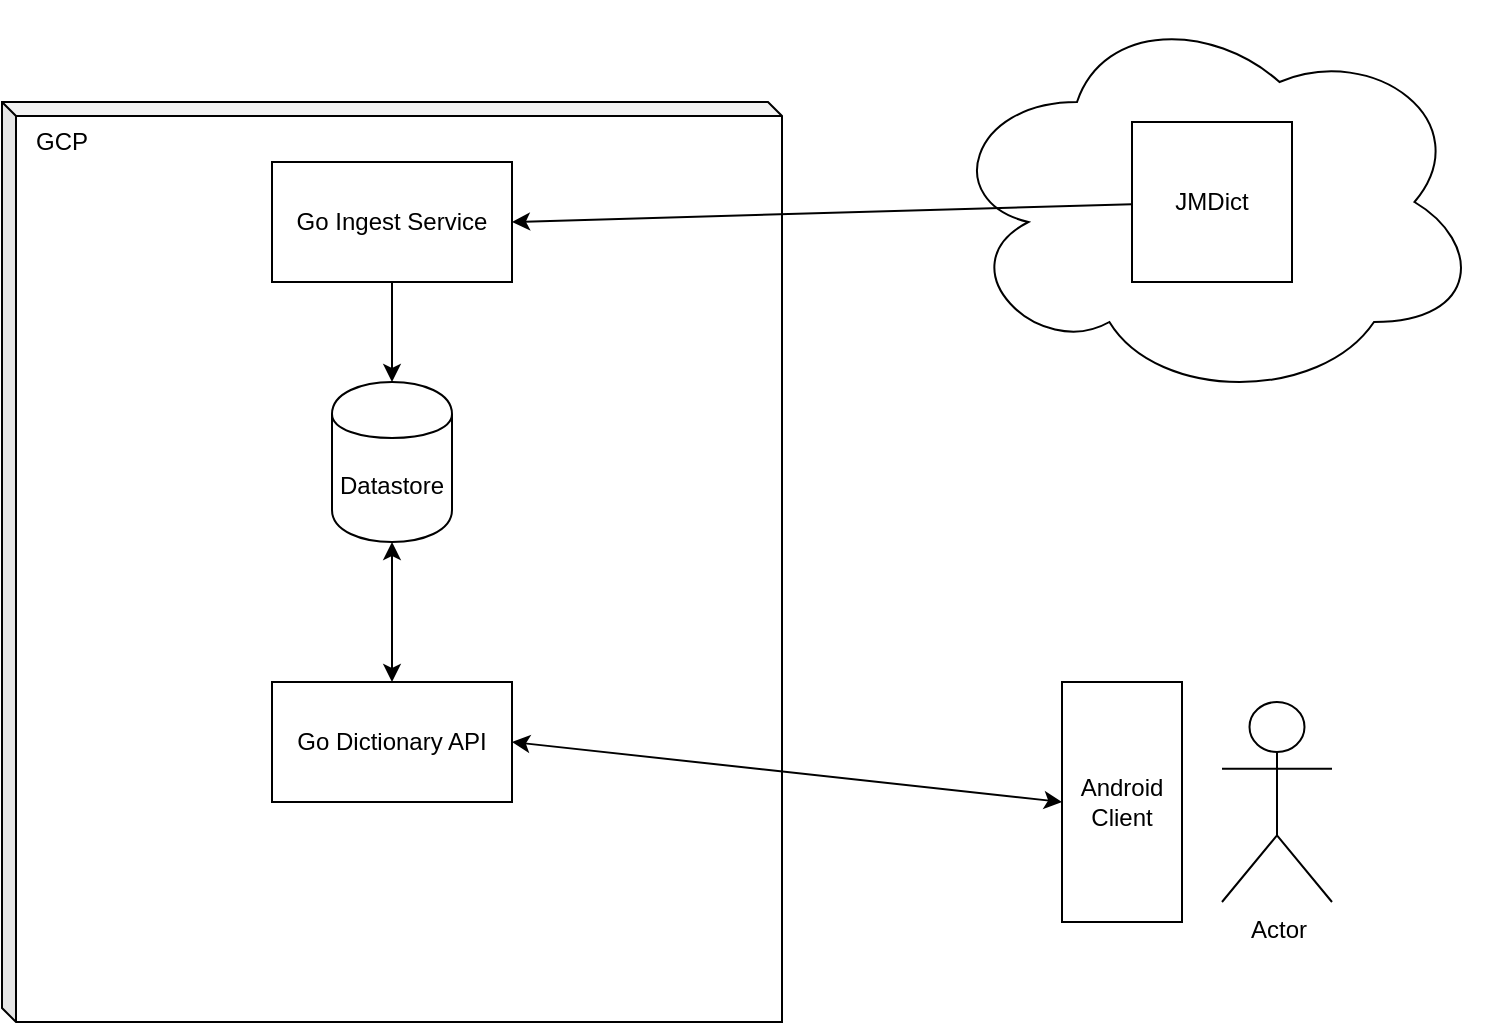 <mxfile version="11.1.4" type="device"><diagram name="Page-1" id="5f0bae14-7c28-e335-631c-24af17079c00"><mxGraphModel dx="1220" dy="1065" grid="1" gridSize="10" guides="1" tooltips="1" connect="1" arrows="1" fold="1" page="1" pageScale="1" pageWidth="1100" pageHeight="850" background="#ffffff" math="0" shadow="0"><root><mxCell id="0"/><mxCell id="1" parent="0"/><mxCell id="sAwxWgsfWvR4RDaSQ1XP-9" value="Web" style="ellipse;shape=cloud;whiteSpace=wrap;html=1;" vertex="1" parent="1"><mxGeometry x="570" y="10" width="270" height="200" as="geometry"/></mxCell><mxCell id="sAwxWgsfWvR4RDaSQ1XP-1" value="" style="shape=cube;whiteSpace=wrap;html=1;boundedLbl=1;backgroundOutline=1;darkOpacity=0.05;darkOpacity2=0.1;size=7;" vertex="1" parent="1"><mxGeometry x="100" y="60" width="390" height="460" as="geometry"/></mxCell><mxCell id="sAwxWgsfWvR4RDaSQ1XP-2" value="Datastore" style="shape=cylinder;whiteSpace=wrap;html=1;boundedLbl=1;backgroundOutline=1;" vertex="1" parent="1"><mxGeometry x="265" y="200" width="60" height="80" as="geometry"/></mxCell><mxCell id="sAwxWgsfWvR4RDaSQ1XP-3" value="GCP" style="text;html=1;strokeColor=none;fillColor=none;align=center;verticalAlign=middle;whiteSpace=wrap;rounded=0;" vertex="1" parent="1"><mxGeometry x="110" y="70" width="40" height="20" as="geometry"/></mxCell><mxCell id="sAwxWgsfWvR4RDaSQ1XP-4" value="Go Ingest Service" style="rounded=0;whiteSpace=wrap;html=1;" vertex="1" parent="1"><mxGeometry x="235" y="90" width="120" height="60" as="geometry"/></mxCell><mxCell id="sAwxWgsfWvR4RDaSQ1XP-6" value="JMDict" style="whiteSpace=wrap;html=1;aspect=fixed;" vertex="1" parent="1"><mxGeometry x="665" y="70" width="80" height="80" as="geometry"/></mxCell><mxCell id="sAwxWgsfWvR4RDaSQ1XP-7" value="" style="endArrow=classic;html=1;entryX=1;entryY=0.5;entryDx=0;entryDy=0;" edge="1" parent="1" source="sAwxWgsfWvR4RDaSQ1XP-6" target="sAwxWgsfWvR4RDaSQ1XP-4"><mxGeometry width="50" height="50" relative="1" as="geometry"><mxPoint x="100" y="420" as="sourcePoint"/><mxPoint x="150" y="370" as="targetPoint"/></mxGeometry></mxCell><mxCell id="sAwxWgsfWvR4RDaSQ1XP-8" value="" style="endArrow=classic;html=1;exitX=0.5;exitY=1;exitDx=0;exitDy=0;entryX=0.5;entryY=0;entryDx=0;entryDy=0;" edge="1" parent="1" source="sAwxWgsfWvR4RDaSQ1XP-4" target="sAwxWgsfWvR4RDaSQ1XP-2"><mxGeometry width="50" height="50" relative="1" as="geometry"><mxPoint x="140" y="220" as="sourcePoint"/><mxPoint x="190" y="170" as="targetPoint"/></mxGeometry></mxCell><mxCell id="sAwxWgsfWvR4RDaSQ1XP-10" value="Go Dictionary API" style="rounded=0;whiteSpace=wrap;html=1;" vertex="1" parent="1"><mxGeometry x="235" y="350" width="120" height="60" as="geometry"/></mxCell><mxCell id="sAwxWgsfWvR4RDaSQ1XP-11" value="Actor" style="shape=umlActor;verticalLabelPosition=bottom;labelBackgroundColor=#ffffff;verticalAlign=top;html=1;outlineConnect=0;" vertex="1" parent="1"><mxGeometry x="710" y="360" width="55" height="100" as="geometry"/></mxCell><mxCell id="sAwxWgsfWvR4RDaSQ1XP-16" value="Android Client" style="rounded=0;whiteSpace=wrap;html=1;" vertex="1" parent="1"><mxGeometry x="630" y="350" width="60" height="120" as="geometry"/></mxCell><mxCell id="sAwxWgsfWvR4RDaSQ1XP-17" value="" style="endArrow=classic;startArrow=classic;html=1;exitX=0.5;exitY=0;exitDx=0;exitDy=0;entryX=0.5;entryY=1;entryDx=0;entryDy=0;" edge="1" parent="1" source="sAwxWgsfWvR4RDaSQ1XP-10" target="sAwxWgsfWvR4RDaSQ1XP-2"><mxGeometry width="50" height="50" relative="1" as="geometry"><mxPoint x="280" y="340" as="sourcePoint"/><mxPoint x="330" y="290" as="targetPoint"/></mxGeometry></mxCell><mxCell id="sAwxWgsfWvR4RDaSQ1XP-18" value="" style="endArrow=classic;startArrow=classic;html=1;entryX=0;entryY=0.5;entryDx=0;entryDy=0;exitX=1;exitY=0.5;exitDx=0;exitDy=0;" edge="1" parent="1" source="sAwxWgsfWvR4RDaSQ1XP-10" target="sAwxWgsfWvR4RDaSQ1XP-16"><mxGeometry width="50" height="50" relative="1" as="geometry"><mxPoint x="530" y="440" as="sourcePoint"/><mxPoint x="580" y="390" as="targetPoint"/></mxGeometry></mxCell></root></mxGraphModel></diagram></mxfile>